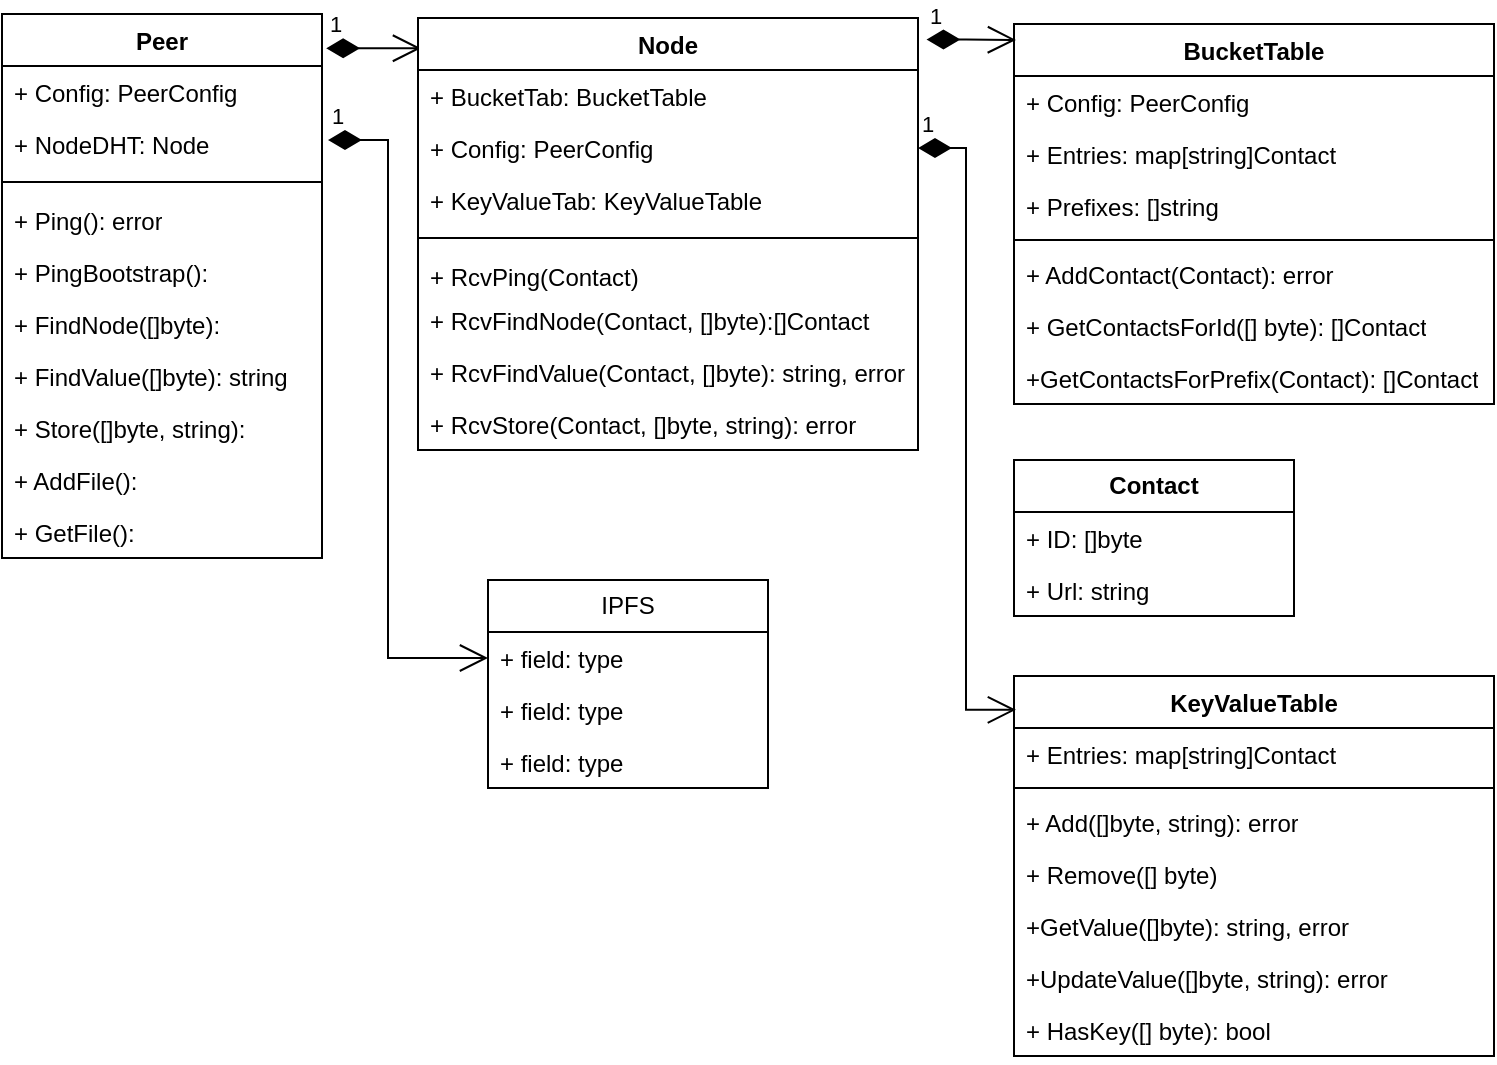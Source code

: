<mxfile version="28.1.2">
  <diagram name="Página-1" id="I6wrGY7JMG6JFDv2AroE">
    <mxGraphModel dx="946" dy="660" grid="1" gridSize="10" guides="1" tooltips="1" connect="1" arrows="1" fold="1" page="1" pageScale="1" pageWidth="827" pageHeight="1169" math="0" shadow="0">
      <root>
        <mxCell id="0" />
        <mxCell id="1" parent="0" />
        <mxCell id="W8ZiV63l-KQB7AZ1HR-w-14" value="1" style="endArrow=open;html=1;endSize=12;startArrow=diamondThin;startSize=14;startFill=1;edgeStyle=orthogonalEdgeStyle;align=left;verticalAlign=bottom;rounded=0;entryX=0.006;entryY=0.07;entryDx=0;entryDy=0;entryPerimeter=0;exitX=1.013;exitY=0.063;exitDx=0;exitDy=0;exitPerimeter=0;" parent="1" source="A01vUbAQFVvZkT1-I3wa-1" target="A01vUbAQFVvZkT1-I3wa-17" edge="1">
          <mxGeometry x="-1" y="3" relative="1" as="geometry">
            <mxPoint x="184.06" y="156.02" as="sourcePoint" />
            <mxPoint x="252.08" y="172.018" as="targetPoint" />
          </mxGeometry>
        </mxCell>
        <mxCell id="A01vUbAQFVvZkT1-I3wa-1" value="Peer" style="swimlane;fontStyle=1;align=center;verticalAlign=top;childLayout=stackLayout;horizontal=1;startSize=26;horizontalStack=0;resizeParent=1;resizeParentMax=0;resizeLast=0;collapsible=1;marginBottom=0;whiteSpace=wrap;html=1;" parent="1" vertex="1">
          <mxGeometry x="7" y="137" width="160" height="272" as="geometry">
            <mxRectangle x="110" y="260" width="70" height="30" as="alternateBounds" />
          </mxGeometry>
        </mxCell>
        <mxCell id="A01vUbAQFVvZkT1-I3wa-2" value="+ Config: PeerConfig" style="text;strokeColor=none;fillColor=none;align=left;verticalAlign=top;spacingLeft=4;spacingRight=4;overflow=hidden;rotatable=0;points=[[0,0.5],[1,0.5]];portConstraint=eastwest;whiteSpace=wrap;html=1;" parent="A01vUbAQFVvZkT1-I3wa-1" vertex="1">
          <mxGeometry y="26" width="160" height="26" as="geometry" />
        </mxCell>
        <mxCell id="A01vUbAQFVvZkT1-I3wa-6" value="+ NodeDHT: Node" style="text;strokeColor=none;fillColor=none;align=left;verticalAlign=top;spacingLeft=4;spacingRight=4;overflow=hidden;rotatable=0;points=[[0,0.5],[1,0.5]];portConstraint=eastwest;whiteSpace=wrap;html=1;" parent="A01vUbAQFVvZkT1-I3wa-1" vertex="1">
          <mxGeometry y="52" width="160" height="26" as="geometry" />
        </mxCell>
        <mxCell id="A01vUbAQFVvZkT1-I3wa-3" value="" style="line;strokeWidth=1;fillColor=none;align=left;verticalAlign=middle;spacingTop=-1;spacingLeft=3;spacingRight=3;rotatable=0;labelPosition=right;points=[];portConstraint=eastwest;strokeColor=inherit;" parent="A01vUbAQFVvZkT1-I3wa-1" vertex="1">
          <mxGeometry y="78" width="160" height="12" as="geometry" />
        </mxCell>
        <mxCell id="A01vUbAQFVvZkT1-I3wa-5" value="+ Ping(): error" style="text;strokeColor=none;fillColor=none;align=left;verticalAlign=top;spacingLeft=4;spacingRight=4;overflow=hidden;rotatable=0;points=[[0,0.5],[1,0.5]];portConstraint=eastwest;whiteSpace=wrap;html=1;" parent="A01vUbAQFVvZkT1-I3wa-1" vertex="1">
          <mxGeometry y="90" width="160" height="26" as="geometry" />
        </mxCell>
        <mxCell id="A01vUbAQFVvZkT1-I3wa-8" value="+ PingBootstrap():" style="text;strokeColor=none;fillColor=none;align=left;verticalAlign=top;spacingLeft=4;spacingRight=4;overflow=hidden;rotatable=0;points=[[0,0.5],[1,0.5]];portConstraint=eastwest;whiteSpace=wrap;html=1;" parent="A01vUbAQFVvZkT1-I3wa-1" vertex="1">
          <mxGeometry y="116" width="160" height="26" as="geometry" />
        </mxCell>
        <mxCell id="A01vUbAQFVvZkT1-I3wa-10" value="+ FindNode([]byte):" style="text;strokeColor=none;fillColor=none;align=left;verticalAlign=top;spacingLeft=4;spacingRight=4;overflow=hidden;rotatable=0;points=[[0,0.5],[1,0.5]];portConstraint=eastwest;whiteSpace=wrap;html=1;" parent="A01vUbAQFVvZkT1-I3wa-1" vertex="1">
          <mxGeometry y="142" width="160" height="26" as="geometry" />
        </mxCell>
        <mxCell id="A01vUbAQFVvZkT1-I3wa-11" value="+ FindValue([]byte): string" style="text;strokeColor=none;fillColor=none;align=left;verticalAlign=top;spacingLeft=4;spacingRight=4;overflow=hidden;rotatable=0;points=[[0,0.5],[1,0.5]];portConstraint=eastwest;whiteSpace=wrap;html=1;" parent="A01vUbAQFVvZkT1-I3wa-1" vertex="1">
          <mxGeometry y="168" width="160" height="26" as="geometry" />
        </mxCell>
        <mxCell id="A01vUbAQFVvZkT1-I3wa-12" value="+ Store([]byte, string):" style="text;strokeColor=none;fillColor=none;align=left;verticalAlign=top;spacingLeft=4;spacingRight=4;overflow=hidden;rotatable=0;points=[[0,0.5],[1,0.5]];portConstraint=eastwest;whiteSpace=wrap;html=1;" parent="A01vUbAQFVvZkT1-I3wa-1" vertex="1">
          <mxGeometry y="194" width="160" height="26" as="geometry" />
        </mxCell>
        <mxCell id="A01vUbAQFVvZkT1-I3wa-4" value="+ AddFile():" style="text;strokeColor=none;fillColor=none;align=left;verticalAlign=top;spacingLeft=4;spacingRight=4;overflow=hidden;rotatable=0;points=[[0,0.5],[1,0.5]];portConstraint=eastwest;whiteSpace=wrap;html=1;" parent="A01vUbAQFVvZkT1-I3wa-1" vertex="1">
          <mxGeometry y="220" width="160" height="26" as="geometry" />
        </mxCell>
        <mxCell id="A01vUbAQFVvZkT1-I3wa-9" value="+ GetFile():" style="text;strokeColor=none;fillColor=none;align=left;verticalAlign=top;spacingLeft=4;spacingRight=4;overflow=hidden;rotatable=0;points=[[0,0.5],[1,0.5]];portConstraint=eastwest;whiteSpace=wrap;html=1;" parent="A01vUbAQFVvZkT1-I3wa-1" vertex="1">
          <mxGeometry y="246" width="160" height="26" as="geometry" />
        </mxCell>
        <mxCell id="A01vUbAQFVvZkT1-I3wa-17" value="Node" style="swimlane;fontStyle=1;align=center;verticalAlign=top;childLayout=stackLayout;horizontal=1;startSize=26;horizontalStack=0;resizeParent=1;resizeParentMax=0;resizeLast=0;collapsible=1;marginBottom=0;whiteSpace=wrap;html=1;" parent="1" vertex="1">
          <mxGeometry x="215" y="139" width="250" height="216" as="geometry">
            <mxRectangle x="110" y="260" width="70" height="30" as="alternateBounds" />
          </mxGeometry>
        </mxCell>
        <mxCell id="A01vUbAQFVvZkT1-I3wa-19" value="+ BucketTab: BucketTable" style="text;strokeColor=none;fillColor=none;align=left;verticalAlign=top;spacingLeft=4;spacingRight=4;overflow=hidden;rotatable=0;points=[[0,0.5],[1,0.5]];portConstraint=eastwest;whiteSpace=wrap;html=1;" parent="A01vUbAQFVvZkT1-I3wa-17" vertex="1">
          <mxGeometry y="26" width="250" height="26" as="geometry" />
        </mxCell>
        <mxCell id="A01vUbAQFVvZkT1-I3wa-55" value="1" style="endArrow=open;html=1;endSize=12;startArrow=diamondThin;startSize=14;startFill=1;edgeStyle=orthogonalEdgeStyle;align=left;verticalAlign=bottom;rounded=0;entryX=0;entryY=0.5;entryDx=0;entryDy=0;" parent="A01vUbAQFVvZkT1-I3wa-17" target="A01vUbAQFVvZkT1-I3wa-50" edge="1">
          <mxGeometry x="-1" y="3" relative="1" as="geometry">
            <mxPoint x="-45" y="61" as="sourcePoint" />
            <mxPoint x="115" y="61" as="targetPoint" />
            <Array as="points">
              <mxPoint x="-15" y="61" />
              <mxPoint x="-15" y="320" />
            </Array>
          </mxGeometry>
        </mxCell>
        <mxCell id="A01vUbAQFVvZkT1-I3wa-18" value="+ Config: PeerConfig" style="text;strokeColor=none;fillColor=none;align=left;verticalAlign=top;spacingLeft=4;spacingRight=4;overflow=hidden;rotatable=0;points=[[0,0.5],[1,0.5]];portConstraint=eastwest;whiteSpace=wrap;html=1;" parent="A01vUbAQFVvZkT1-I3wa-17" vertex="1">
          <mxGeometry y="52" width="250" height="26" as="geometry" />
        </mxCell>
        <mxCell id="A01vUbAQFVvZkT1-I3wa-28" value="+ KeyValueTab: KeyValueTable" style="text;strokeColor=none;fillColor=none;align=left;verticalAlign=top;spacingLeft=4;spacingRight=4;overflow=hidden;rotatable=0;points=[[0,0.5],[1,0.5]];portConstraint=eastwest;whiteSpace=wrap;html=1;" parent="A01vUbAQFVvZkT1-I3wa-17" vertex="1">
          <mxGeometry y="78" width="250" height="26" as="geometry" />
        </mxCell>
        <mxCell id="A01vUbAQFVvZkT1-I3wa-20" value="" style="line;strokeWidth=1;fillColor=none;align=left;verticalAlign=middle;spacingTop=-1;spacingLeft=3;spacingRight=3;rotatable=0;labelPosition=right;points=[];portConstraint=eastwest;strokeColor=inherit;" parent="A01vUbAQFVvZkT1-I3wa-17" vertex="1">
          <mxGeometry y="104" width="250" height="12" as="geometry" />
        </mxCell>
        <mxCell id="A01vUbAQFVvZkT1-I3wa-21" value="+ RcvPing(Contact)" style="text;strokeColor=none;fillColor=none;align=left;verticalAlign=top;spacingLeft=4;spacingRight=4;overflow=hidden;rotatable=0;points=[[0,0.5],[1,0.5]];portConstraint=eastwest;whiteSpace=wrap;html=1;" parent="A01vUbAQFVvZkT1-I3wa-17" vertex="1">
          <mxGeometry y="116" width="250" height="22" as="geometry" />
        </mxCell>
        <mxCell id="A01vUbAQFVvZkT1-I3wa-23" value="+ RcvFindNode(Contact, []byte):[]Contact" style="text;strokeColor=none;fillColor=none;align=left;verticalAlign=top;spacingLeft=4;spacingRight=4;overflow=hidden;rotatable=0;points=[[0,0.5],[1,0.5]];portConstraint=eastwest;whiteSpace=wrap;html=1;" parent="A01vUbAQFVvZkT1-I3wa-17" vertex="1">
          <mxGeometry y="138" width="250" height="26" as="geometry" />
        </mxCell>
        <mxCell id="A01vUbAQFVvZkT1-I3wa-24" value="+ RcvFindValue(Contact, []byte): string, error" style="text;strokeColor=none;fillColor=none;align=left;verticalAlign=top;spacingLeft=4;spacingRight=4;overflow=hidden;rotatable=0;points=[[0,0.5],[1,0.5]];portConstraint=eastwest;whiteSpace=wrap;html=1;" parent="A01vUbAQFVvZkT1-I3wa-17" vertex="1">
          <mxGeometry y="164" width="250" height="26" as="geometry" />
        </mxCell>
        <mxCell id="A01vUbAQFVvZkT1-I3wa-25" value="+ RcvStore(Contact, []byte, string): error" style="text;strokeColor=none;fillColor=none;align=left;verticalAlign=top;spacingLeft=4;spacingRight=4;overflow=hidden;rotatable=0;points=[[0,0.5],[1,0.5]];portConstraint=eastwest;whiteSpace=wrap;html=1;" parent="A01vUbAQFVvZkT1-I3wa-17" vertex="1">
          <mxGeometry y="190" width="250" height="26" as="geometry" />
        </mxCell>
        <mxCell id="A01vUbAQFVvZkT1-I3wa-31" value="BucketTable" style="swimlane;fontStyle=1;align=center;verticalAlign=top;childLayout=stackLayout;horizontal=1;startSize=26;horizontalStack=0;resizeParent=1;resizeParentMax=0;resizeLast=0;collapsible=1;marginBottom=0;whiteSpace=wrap;html=1;" parent="1" vertex="1">
          <mxGeometry x="513" y="142" width="240" height="190" as="geometry" />
        </mxCell>
        <mxCell id="A01vUbAQFVvZkT1-I3wa-32" value="+ Config: PeerConfig" style="text;strokeColor=none;fillColor=none;align=left;verticalAlign=top;spacingLeft=4;spacingRight=4;overflow=hidden;rotatable=0;points=[[0,0.5],[1,0.5]];portConstraint=eastwest;whiteSpace=wrap;html=1;" parent="A01vUbAQFVvZkT1-I3wa-31" vertex="1">
          <mxGeometry y="26" width="240" height="26" as="geometry" />
        </mxCell>
        <mxCell id="A01vUbAQFVvZkT1-I3wa-36" value="+ Entries: map[string]Contact" style="text;strokeColor=none;fillColor=none;align=left;verticalAlign=top;spacingLeft=4;spacingRight=4;overflow=hidden;rotatable=0;points=[[0,0.5],[1,0.5]];portConstraint=eastwest;whiteSpace=wrap;html=1;" parent="A01vUbAQFVvZkT1-I3wa-31" vertex="1">
          <mxGeometry y="52" width="240" height="26" as="geometry" />
        </mxCell>
        <mxCell id="A01vUbAQFVvZkT1-I3wa-35" value="+ Prefixes: []string" style="text;strokeColor=none;fillColor=none;align=left;verticalAlign=top;spacingLeft=4;spacingRight=4;overflow=hidden;rotatable=0;points=[[0,0.5],[1,0.5]];portConstraint=eastwest;whiteSpace=wrap;html=1;" parent="A01vUbAQFVvZkT1-I3wa-31" vertex="1">
          <mxGeometry y="78" width="240" height="26" as="geometry" />
        </mxCell>
        <mxCell id="A01vUbAQFVvZkT1-I3wa-33" value="" style="line;strokeWidth=1;fillColor=none;align=left;verticalAlign=middle;spacingTop=-1;spacingLeft=3;spacingRight=3;rotatable=0;labelPosition=right;points=[];portConstraint=eastwest;strokeColor=inherit;" parent="A01vUbAQFVvZkT1-I3wa-31" vertex="1">
          <mxGeometry y="104" width="240" height="8" as="geometry" />
        </mxCell>
        <mxCell id="A01vUbAQFVvZkT1-I3wa-34" value="+ AddContact(Contact): error" style="text;strokeColor=none;fillColor=none;align=left;verticalAlign=top;spacingLeft=4;spacingRight=4;overflow=hidden;rotatable=0;points=[[0,0.5],[1,0.5]];portConstraint=eastwest;whiteSpace=wrap;html=1;" parent="A01vUbAQFVvZkT1-I3wa-31" vertex="1">
          <mxGeometry y="112" width="240" height="26" as="geometry" />
        </mxCell>
        <mxCell id="A01vUbAQFVvZkT1-I3wa-37" value="+ GetContactsForId([] byte): []Contact" style="text;strokeColor=none;fillColor=none;align=left;verticalAlign=top;spacingLeft=4;spacingRight=4;overflow=hidden;rotatable=0;points=[[0,0.5],[1,0.5]];portConstraint=eastwest;whiteSpace=wrap;html=1;" parent="A01vUbAQFVvZkT1-I3wa-31" vertex="1">
          <mxGeometry y="138" width="240" height="26" as="geometry" />
        </mxCell>
        <mxCell id="A01vUbAQFVvZkT1-I3wa-38" value="+GetContactsForPrefix(Contact): []Contact" style="text;strokeColor=none;fillColor=none;align=left;verticalAlign=top;spacingLeft=4;spacingRight=4;overflow=hidden;rotatable=0;points=[[0,0.5],[1,0.5]];portConstraint=eastwest;whiteSpace=wrap;html=1;" parent="A01vUbAQFVvZkT1-I3wa-31" vertex="1">
          <mxGeometry y="164" width="240" height="26" as="geometry" />
        </mxCell>
        <mxCell id="A01vUbAQFVvZkT1-I3wa-39" value="1" style="endArrow=open;html=1;endSize=12;startArrow=diamondThin;startSize=14;startFill=1;edgeStyle=orthogonalEdgeStyle;align=left;verticalAlign=bottom;rounded=0;entryX=0.004;entryY=0.042;entryDx=0;entryDy=0;entryPerimeter=0;exitX=1.017;exitY=0.05;exitDx=0;exitDy=0;exitPerimeter=0;" parent="1" source="A01vUbAQFVvZkT1-I3wa-17" target="A01vUbAQFVvZkT1-I3wa-31" edge="1">
          <mxGeometry x="-1" y="3" relative="1" as="geometry">
            <mxPoint x="450" y="150" as="sourcePoint" />
            <mxPoint x="500" y="150" as="targetPoint" />
            <Array as="points" />
          </mxGeometry>
        </mxCell>
        <mxCell id="A01vUbAQFVvZkT1-I3wa-40" value="KeyValueTable" style="swimlane;fontStyle=1;align=center;verticalAlign=top;childLayout=stackLayout;horizontal=1;startSize=26;horizontalStack=0;resizeParent=1;resizeParentMax=0;resizeLast=0;collapsible=1;marginBottom=0;whiteSpace=wrap;html=1;" parent="1" vertex="1">
          <mxGeometry x="513" y="468" width="240" height="190" as="geometry" />
        </mxCell>
        <mxCell id="A01vUbAQFVvZkT1-I3wa-42" value="+ Entries: map[string]Contact" style="text;strokeColor=none;fillColor=none;align=left;verticalAlign=top;spacingLeft=4;spacingRight=4;overflow=hidden;rotatable=0;points=[[0,0.5],[1,0.5]];portConstraint=eastwest;whiteSpace=wrap;html=1;" parent="A01vUbAQFVvZkT1-I3wa-40" vertex="1">
          <mxGeometry y="26" width="240" height="26" as="geometry" />
        </mxCell>
        <mxCell id="A01vUbAQFVvZkT1-I3wa-44" value="" style="line;strokeWidth=1;fillColor=none;align=left;verticalAlign=middle;spacingTop=-1;spacingLeft=3;spacingRight=3;rotatable=0;labelPosition=right;points=[];portConstraint=eastwest;strokeColor=inherit;" parent="A01vUbAQFVvZkT1-I3wa-40" vertex="1">
          <mxGeometry y="52" width="240" height="8" as="geometry" />
        </mxCell>
        <mxCell id="A01vUbAQFVvZkT1-I3wa-45" value="+ Add([]byte, string): error" style="text;strokeColor=none;fillColor=none;align=left;verticalAlign=top;spacingLeft=4;spacingRight=4;overflow=hidden;rotatable=0;points=[[0,0.5],[1,0.5]];portConstraint=eastwest;whiteSpace=wrap;html=1;" parent="A01vUbAQFVvZkT1-I3wa-40" vertex="1">
          <mxGeometry y="60" width="240" height="26" as="geometry" />
        </mxCell>
        <mxCell id="A01vUbAQFVvZkT1-I3wa-46" value="+ Remove([] byte)" style="text;strokeColor=none;fillColor=none;align=left;verticalAlign=top;spacingLeft=4;spacingRight=4;overflow=hidden;rotatable=0;points=[[0,0.5],[1,0.5]];portConstraint=eastwest;whiteSpace=wrap;html=1;" parent="A01vUbAQFVvZkT1-I3wa-40" vertex="1">
          <mxGeometry y="86" width="240" height="26" as="geometry" />
        </mxCell>
        <mxCell id="A01vUbAQFVvZkT1-I3wa-57" value="+GetValue([]byte): string, error" style="text;strokeColor=none;fillColor=none;align=left;verticalAlign=top;spacingLeft=4;spacingRight=4;overflow=hidden;rotatable=0;points=[[0,0.5],[1,0.5]];portConstraint=eastwest;whiteSpace=wrap;html=1;" parent="A01vUbAQFVvZkT1-I3wa-40" vertex="1">
          <mxGeometry y="112" width="240" height="26" as="geometry" />
        </mxCell>
        <mxCell id="A01vUbAQFVvZkT1-I3wa-47" value="+UpdateValue([]byte, string): error" style="text;strokeColor=none;fillColor=none;align=left;verticalAlign=top;spacingLeft=4;spacingRight=4;overflow=hidden;rotatable=0;points=[[0,0.5],[1,0.5]];portConstraint=eastwest;whiteSpace=wrap;html=1;" parent="A01vUbAQFVvZkT1-I3wa-40" vertex="1">
          <mxGeometry y="138" width="240" height="26" as="geometry" />
        </mxCell>
        <mxCell id="A01vUbAQFVvZkT1-I3wa-56" value="+ HasKey([] byte): bool" style="text;strokeColor=none;fillColor=none;align=left;verticalAlign=top;spacingLeft=4;spacingRight=4;overflow=hidden;rotatable=0;points=[[0,0.5],[1,0.5]];portConstraint=eastwest;whiteSpace=wrap;html=1;" parent="A01vUbAQFVvZkT1-I3wa-40" vertex="1">
          <mxGeometry y="164" width="240" height="26" as="geometry" />
        </mxCell>
        <mxCell id="A01vUbAQFVvZkT1-I3wa-48" value="1" style="endArrow=open;html=1;endSize=12;startArrow=diamondThin;startSize=14;startFill=1;edgeStyle=orthogonalEdgeStyle;align=left;verticalAlign=bottom;rounded=0;exitX=1;exitY=0.5;exitDx=0;exitDy=0;entryX=0.004;entryY=0.089;entryDx=0;entryDy=0;entryPerimeter=0;" parent="1" source="A01vUbAQFVvZkT1-I3wa-18" target="A01vUbAQFVvZkT1-I3wa-40" edge="1">
          <mxGeometry x="-1" y="3" relative="1" as="geometry">
            <mxPoint x="330" y="340" as="sourcePoint" />
            <mxPoint x="480" y="380" as="targetPoint" />
          </mxGeometry>
        </mxCell>
        <mxCell id="A01vUbAQFVvZkT1-I3wa-49" value="IPFS" style="swimlane;fontStyle=0;childLayout=stackLayout;horizontal=1;startSize=26;fillColor=none;horizontalStack=0;resizeParent=1;resizeParentMax=0;resizeLast=0;collapsible=1;marginBottom=0;whiteSpace=wrap;html=1;" parent="1" vertex="1">
          <mxGeometry x="250" y="420" width="140" height="104" as="geometry" />
        </mxCell>
        <mxCell id="A01vUbAQFVvZkT1-I3wa-50" value="+ field: type" style="text;strokeColor=none;fillColor=none;align=left;verticalAlign=top;spacingLeft=4;spacingRight=4;overflow=hidden;rotatable=0;points=[[0,0.5],[1,0.5]];portConstraint=eastwest;whiteSpace=wrap;html=1;" parent="A01vUbAQFVvZkT1-I3wa-49" vertex="1">
          <mxGeometry y="26" width="140" height="26" as="geometry" />
        </mxCell>
        <mxCell id="A01vUbAQFVvZkT1-I3wa-51" value="+ field: type" style="text;strokeColor=none;fillColor=none;align=left;verticalAlign=top;spacingLeft=4;spacingRight=4;overflow=hidden;rotatable=0;points=[[0,0.5],[1,0.5]];portConstraint=eastwest;whiteSpace=wrap;html=1;" parent="A01vUbAQFVvZkT1-I3wa-49" vertex="1">
          <mxGeometry y="52" width="140" height="26" as="geometry" />
        </mxCell>
        <mxCell id="A01vUbAQFVvZkT1-I3wa-52" value="+ field: type" style="text;strokeColor=none;fillColor=none;align=left;verticalAlign=top;spacingLeft=4;spacingRight=4;overflow=hidden;rotatable=0;points=[[0,0.5],[1,0.5]];portConstraint=eastwest;whiteSpace=wrap;html=1;" parent="A01vUbAQFVvZkT1-I3wa-49" vertex="1">
          <mxGeometry y="78" width="140" height="26" as="geometry" />
        </mxCell>
        <mxCell id="A01vUbAQFVvZkT1-I3wa-62" value="&lt;b&gt;Contact&lt;/b&gt;" style="swimlane;fontStyle=0;childLayout=stackLayout;horizontal=1;startSize=26;fillColor=none;horizontalStack=0;resizeParent=1;resizeParentMax=0;resizeLast=0;collapsible=1;marginBottom=0;whiteSpace=wrap;html=1;" parent="1" vertex="1">
          <mxGeometry x="513" y="360" width="140" height="78" as="geometry" />
        </mxCell>
        <mxCell id="A01vUbAQFVvZkT1-I3wa-63" value="+ ID: []byte" style="text;strokeColor=none;fillColor=none;align=left;verticalAlign=top;spacingLeft=4;spacingRight=4;overflow=hidden;rotatable=0;points=[[0,0.5],[1,0.5]];portConstraint=eastwest;whiteSpace=wrap;html=1;" parent="A01vUbAQFVvZkT1-I3wa-62" vertex="1">
          <mxGeometry y="26" width="140" height="26" as="geometry" />
        </mxCell>
        <mxCell id="A01vUbAQFVvZkT1-I3wa-64" value="+ Url: string" style="text;strokeColor=none;fillColor=none;align=left;verticalAlign=top;spacingLeft=4;spacingRight=4;overflow=hidden;rotatable=0;points=[[0,0.5],[1,0.5]];portConstraint=eastwest;whiteSpace=wrap;html=1;" parent="A01vUbAQFVvZkT1-I3wa-62" vertex="1">
          <mxGeometry y="52" width="140" height="26" as="geometry" />
        </mxCell>
      </root>
    </mxGraphModel>
  </diagram>
</mxfile>
